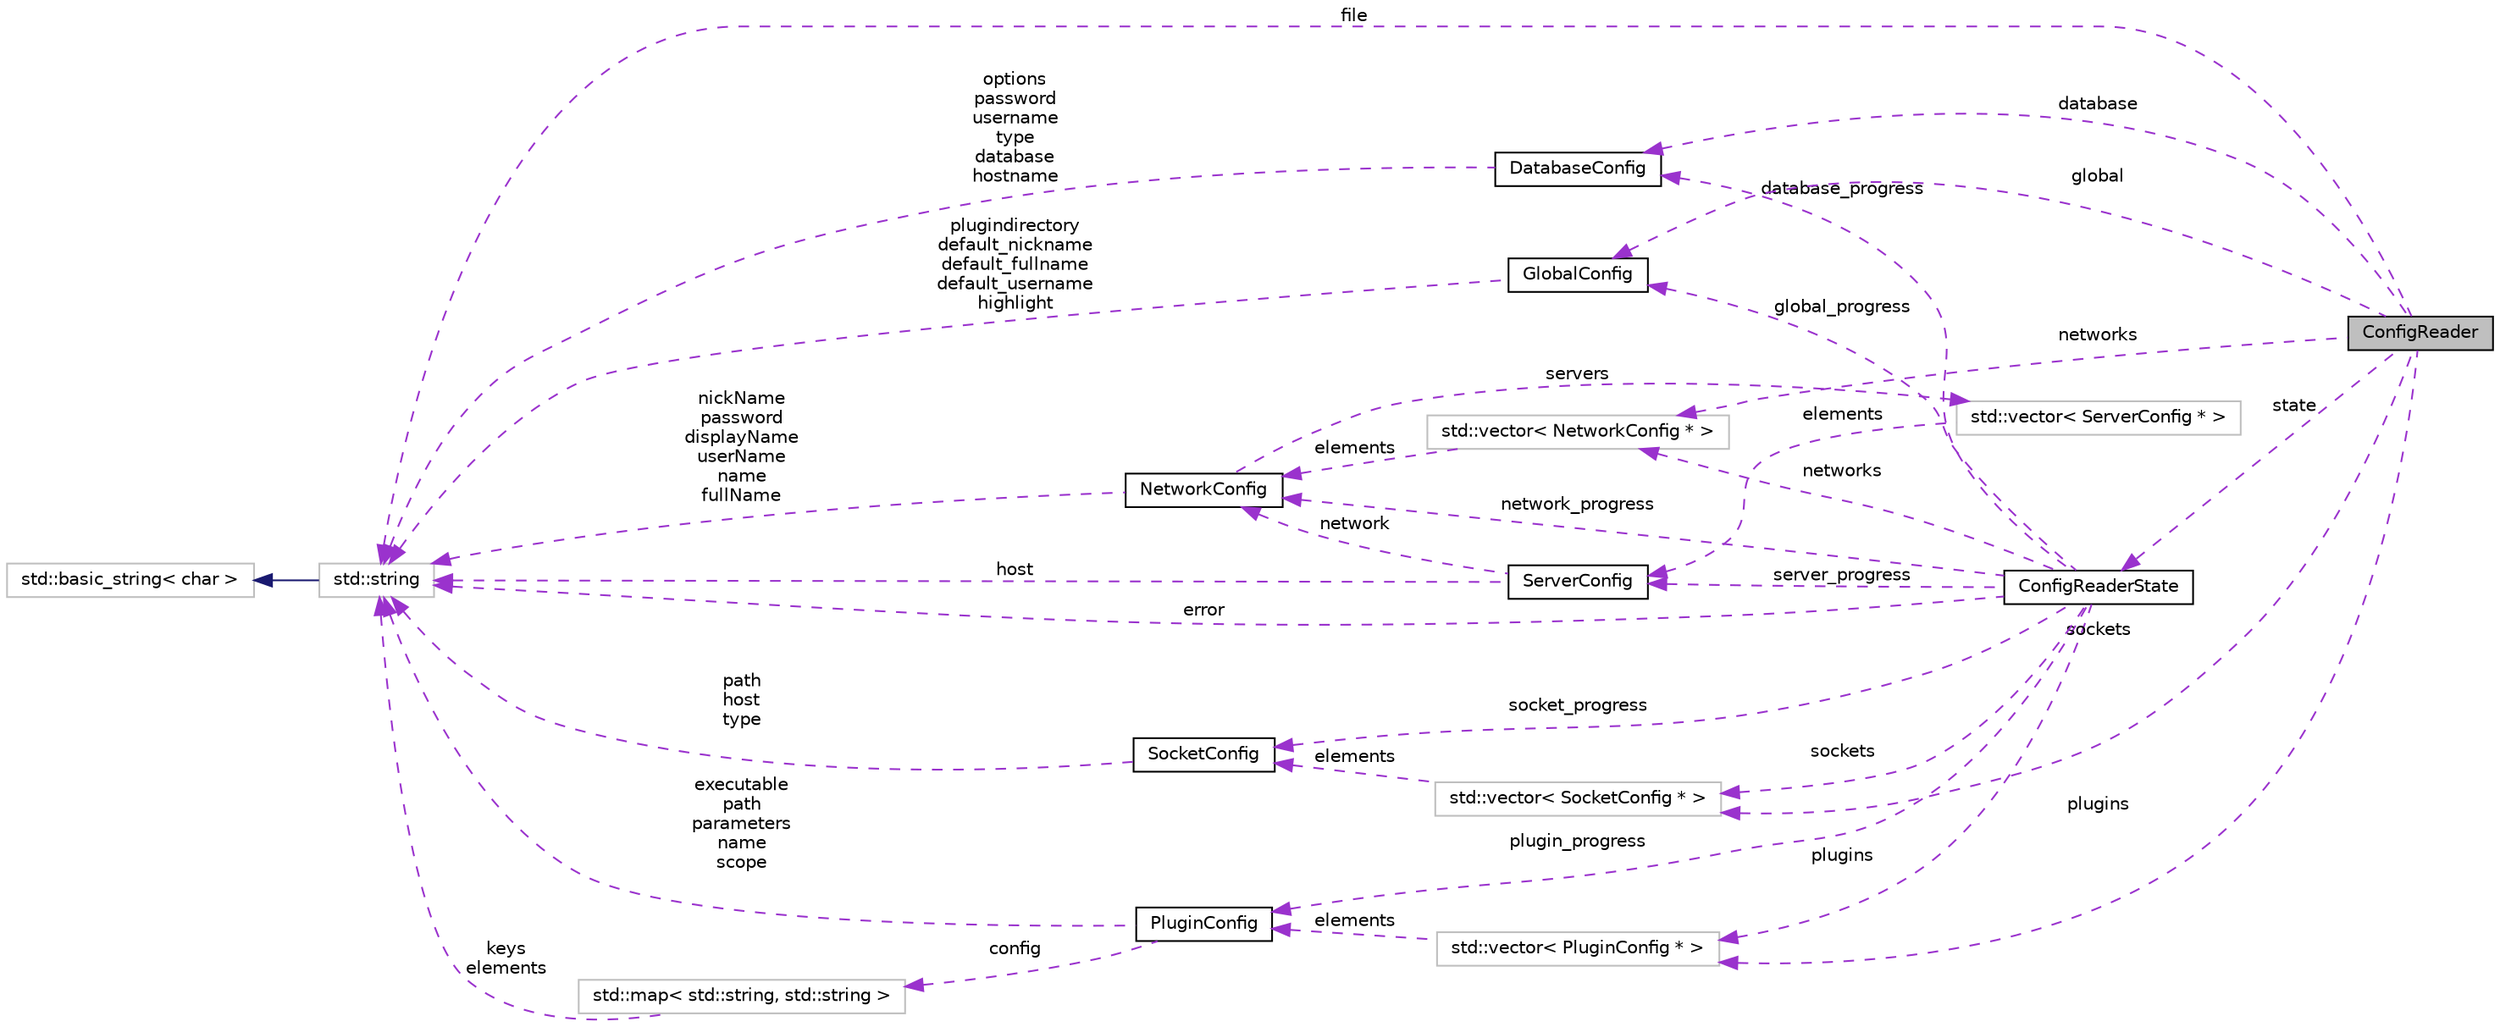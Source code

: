 digraph G
{
  edge [fontname="Helvetica",fontsize="10",labelfontname="Helvetica",labelfontsize="10"];
  node [fontname="Helvetica",fontsize="10",shape=record];
  rankdir=LR;
  Node1 [label="ConfigReader",height=0.2,width=0.4,color="black", fillcolor="grey75", style="filled" fontcolor="black"];
  Node2 -> Node1 [dir=back,color="darkorchid3",fontsize="10",style="dashed",label="database",fontname="Helvetica"];
  Node2 [label="DatabaseConfig",height=0.2,width=0.4,color="black", fillcolor="white", style="filled",URL="$struct_database_config.html"];
  Node3 -> Node2 [dir=back,color="darkorchid3",fontsize="10",style="dashed",label="options\npassword\nusername\ntype\ndatabase\nhostname",fontname="Helvetica"];
  Node3 [label="std::string",height=0.2,width=0.4,color="grey75", fillcolor="white", style="filled",tooltip="STL class."];
  Node4 -> Node3 [dir=back,color="midnightblue",fontsize="10",style="solid",fontname="Helvetica"];
  Node4 [label="std::basic_string\< char \>",height=0.2,width=0.4,color="grey75", fillcolor="white", style="filled",tooltip="STL class."];
  Node5 -> Node1 [dir=back,color="darkorchid3",fontsize="10",style="dashed",label="networks",fontname="Helvetica"];
  Node5 [label="std::vector\< NetworkConfig * \>",height=0.2,width=0.4,color="grey75", fillcolor="white", style="filled"];
  Node6 -> Node5 [dir=back,color="darkorchid3",fontsize="10",style="dashed",label="elements",fontname="Helvetica"];
  Node6 [label="NetworkConfig",height=0.2,width=0.4,color="black", fillcolor="white", style="filled",URL="$struct_network_config.html"];
  Node3 -> Node6 [dir=back,color="darkorchid3",fontsize="10",style="dashed",label="nickName\npassword\ndisplayName\nuserName\nname\nfullName",fontname="Helvetica"];
  Node7 -> Node6 [dir=back,color="darkorchid3",fontsize="10",style="dashed",label="servers",fontname="Helvetica"];
  Node7 [label="std::vector\< ServerConfig * \>",height=0.2,width=0.4,color="grey75", fillcolor="white", style="filled"];
  Node8 -> Node7 [dir=back,color="darkorchid3",fontsize="10",style="dashed",label="elements",fontname="Helvetica"];
  Node8 [label="ServerConfig",height=0.2,width=0.4,color="black", fillcolor="white", style="filled",URL="$struct_server_config.html"];
  Node6 -> Node8 [dir=back,color="darkorchid3",fontsize="10",style="dashed",label="network",fontname="Helvetica"];
  Node3 -> Node8 [dir=back,color="darkorchid3",fontsize="10",style="dashed",label="host",fontname="Helvetica"];
  Node9 -> Node1 [dir=back,color="darkorchid3",fontsize="10",style="dashed",label="global",fontname="Helvetica"];
  Node9 [label="GlobalConfig",height=0.2,width=0.4,color="black", fillcolor="white", style="filled",URL="$struct_global_config.html"];
  Node3 -> Node9 [dir=back,color="darkorchid3",fontsize="10",style="dashed",label="plugindirectory\ndefault_nickname\ndefault_fullname\ndefault_username\nhighlight",fontname="Helvetica"];
  Node10 -> Node1 [dir=back,color="darkorchid3",fontsize="10",style="dashed",label="plugins",fontname="Helvetica"];
  Node10 [label="std::vector\< PluginConfig * \>",height=0.2,width=0.4,color="grey75", fillcolor="white", style="filled"];
  Node11 -> Node10 [dir=back,color="darkorchid3",fontsize="10",style="dashed",label="elements",fontname="Helvetica"];
  Node11 [label="PluginConfig",height=0.2,width=0.4,color="black", fillcolor="white", style="filled",URL="$struct_plugin_config.html"];
  Node12 -> Node11 [dir=back,color="darkorchid3",fontsize="10",style="dashed",label="config",fontname="Helvetica"];
  Node12 [label="std::map\< std::string, std::string \>",height=0.2,width=0.4,color="grey75", fillcolor="white", style="filled"];
  Node3 -> Node12 [dir=back,color="darkorchid3",fontsize="10",style="dashed",label="keys\nelements",fontname="Helvetica"];
  Node3 -> Node11 [dir=back,color="darkorchid3",fontsize="10",style="dashed",label="executable\npath\nparameters\nname\nscope",fontname="Helvetica"];
  Node13 -> Node1 [dir=back,color="darkorchid3",fontsize="10",style="dashed",label="state",fontname="Helvetica"];
  Node13 [label="ConfigReaderState",height=0.2,width=0.4,color="black", fillcolor="white", style="filled",URL="$struct_config_reader_state.html"];
  Node2 -> Node13 [dir=back,color="darkorchid3",fontsize="10",style="dashed",label="database_progress",fontname="Helvetica"];
  Node8 -> Node13 [dir=back,color="darkorchid3",fontsize="10",style="dashed",label="server_progress",fontname="Helvetica"];
  Node5 -> Node13 [dir=back,color="darkorchid3",fontsize="10",style="dashed",label="networks",fontname="Helvetica"];
  Node9 -> Node13 [dir=back,color="darkorchid3",fontsize="10",style="dashed",label="global_progress",fontname="Helvetica"];
  Node10 -> Node13 [dir=back,color="darkorchid3",fontsize="10",style="dashed",label="plugins",fontname="Helvetica"];
  Node6 -> Node13 [dir=back,color="darkorchid3",fontsize="10",style="dashed",label="network_progress",fontname="Helvetica"];
  Node3 -> Node13 [dir=back,color="darkorchid3",fontsize="10",style="dashed",label="error",fontname="Helvetica"];
  Node11 -> Node13 [dir=back,color="darkorchid3",fontsize="10",style="dashed",label="plugin_progress",fontname="Helvetica"];
  Node14 -> Node13 [dir=back,color="darkorchid3",fontsize="10",style="dashed",label="socket_progress",fontname="Helvetica"];
  Node14 [label="SocketConfig",height=0.2,width=0.4,color="black", fillcolor="white", style="filled",URL="$struct_socket_config.html"];
  Node3 -> Node14 [dir=back,color="darkorchid3",fontsize="10",style="dashed",label="path\nhost\ntype",fontname="Helvetica"];
  Node15 -> Node13 [dir=back,color="darkorchid3",fontsize="10",style="dashed",label="sockets",fontname="Helvetica"];
  Node15 [label="std::vector\< SocketConfig * \>",height=0.2,width=0.4,color="grey75", fillcolor="white", style="filled"];
  Node14 -> Node15 [dir=back,color="darkorchid3",fontsize="10",style="dashed",label="elements",fontname="Helvetica"];
  Node3 -> Node1 [dir=back,color="darkorchid3",fontsize="10",style="dashed",label="file",fontname="Helvetica"];
  Node15 -> Node1 [dir=back,color="darkorchid3",fontsize="10",style="dashed",label="sockets",fontname="Helvetica"];
}

